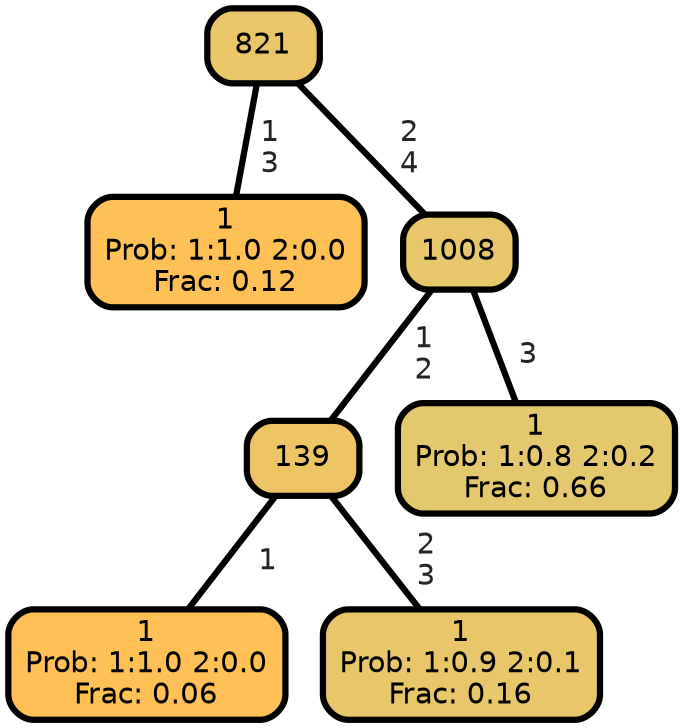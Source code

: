 graph Tree {
node [shape=box, style="filled, rounded",color="black",penwidth="3",fontcolor="black",                 fontname=helvetica] ;
graph [ranksep="0 equally", splines=straight,                 bgcolor=transparent, dpi=200] ;
edge [fontname=helvetica, fontweight=bold,fontcolor=grey14,color=black] ;
0 [label="1
Prob: 1:1.0 2:0.0
Frac: 0.12", fillcolor="#ffc155"] ;
1 [label="821", fillcolor="#eac669"] ;
2 [label="1
Prob: 1:1.0 2:0.0
Frac: 0.06", fillcolor="#ffc155"] ;
3 [label="139", fillcolor="#efc464"] ;
4 [label="1
Prob: 1:0.9 2:0.1
Frac: 0.16", fillcolor="#e9c66a"] ;
5 [label="1008", fillcolor="#e7c66c"] ;
6 [label="1
Prob: 1:0.8 2:0.2
Frac: 0.66", fillcolor="#e5c76e"] ;
1 -- 0 [label=" 1\n 3",penwidth=3] ;
1 -- 5 [label=" 2\n 4",penwidth=3] ;
3 -- 2 [label=" 1",penwidth=3] ;
3 -- 4 [label=" 2\n 3",penwidth=3] ;
5 -- 3 [label=" 1\n 2",penwidth=3] ;
5 -- 6 [label=" 3",penwidth=3] ;
{rank = same;}}